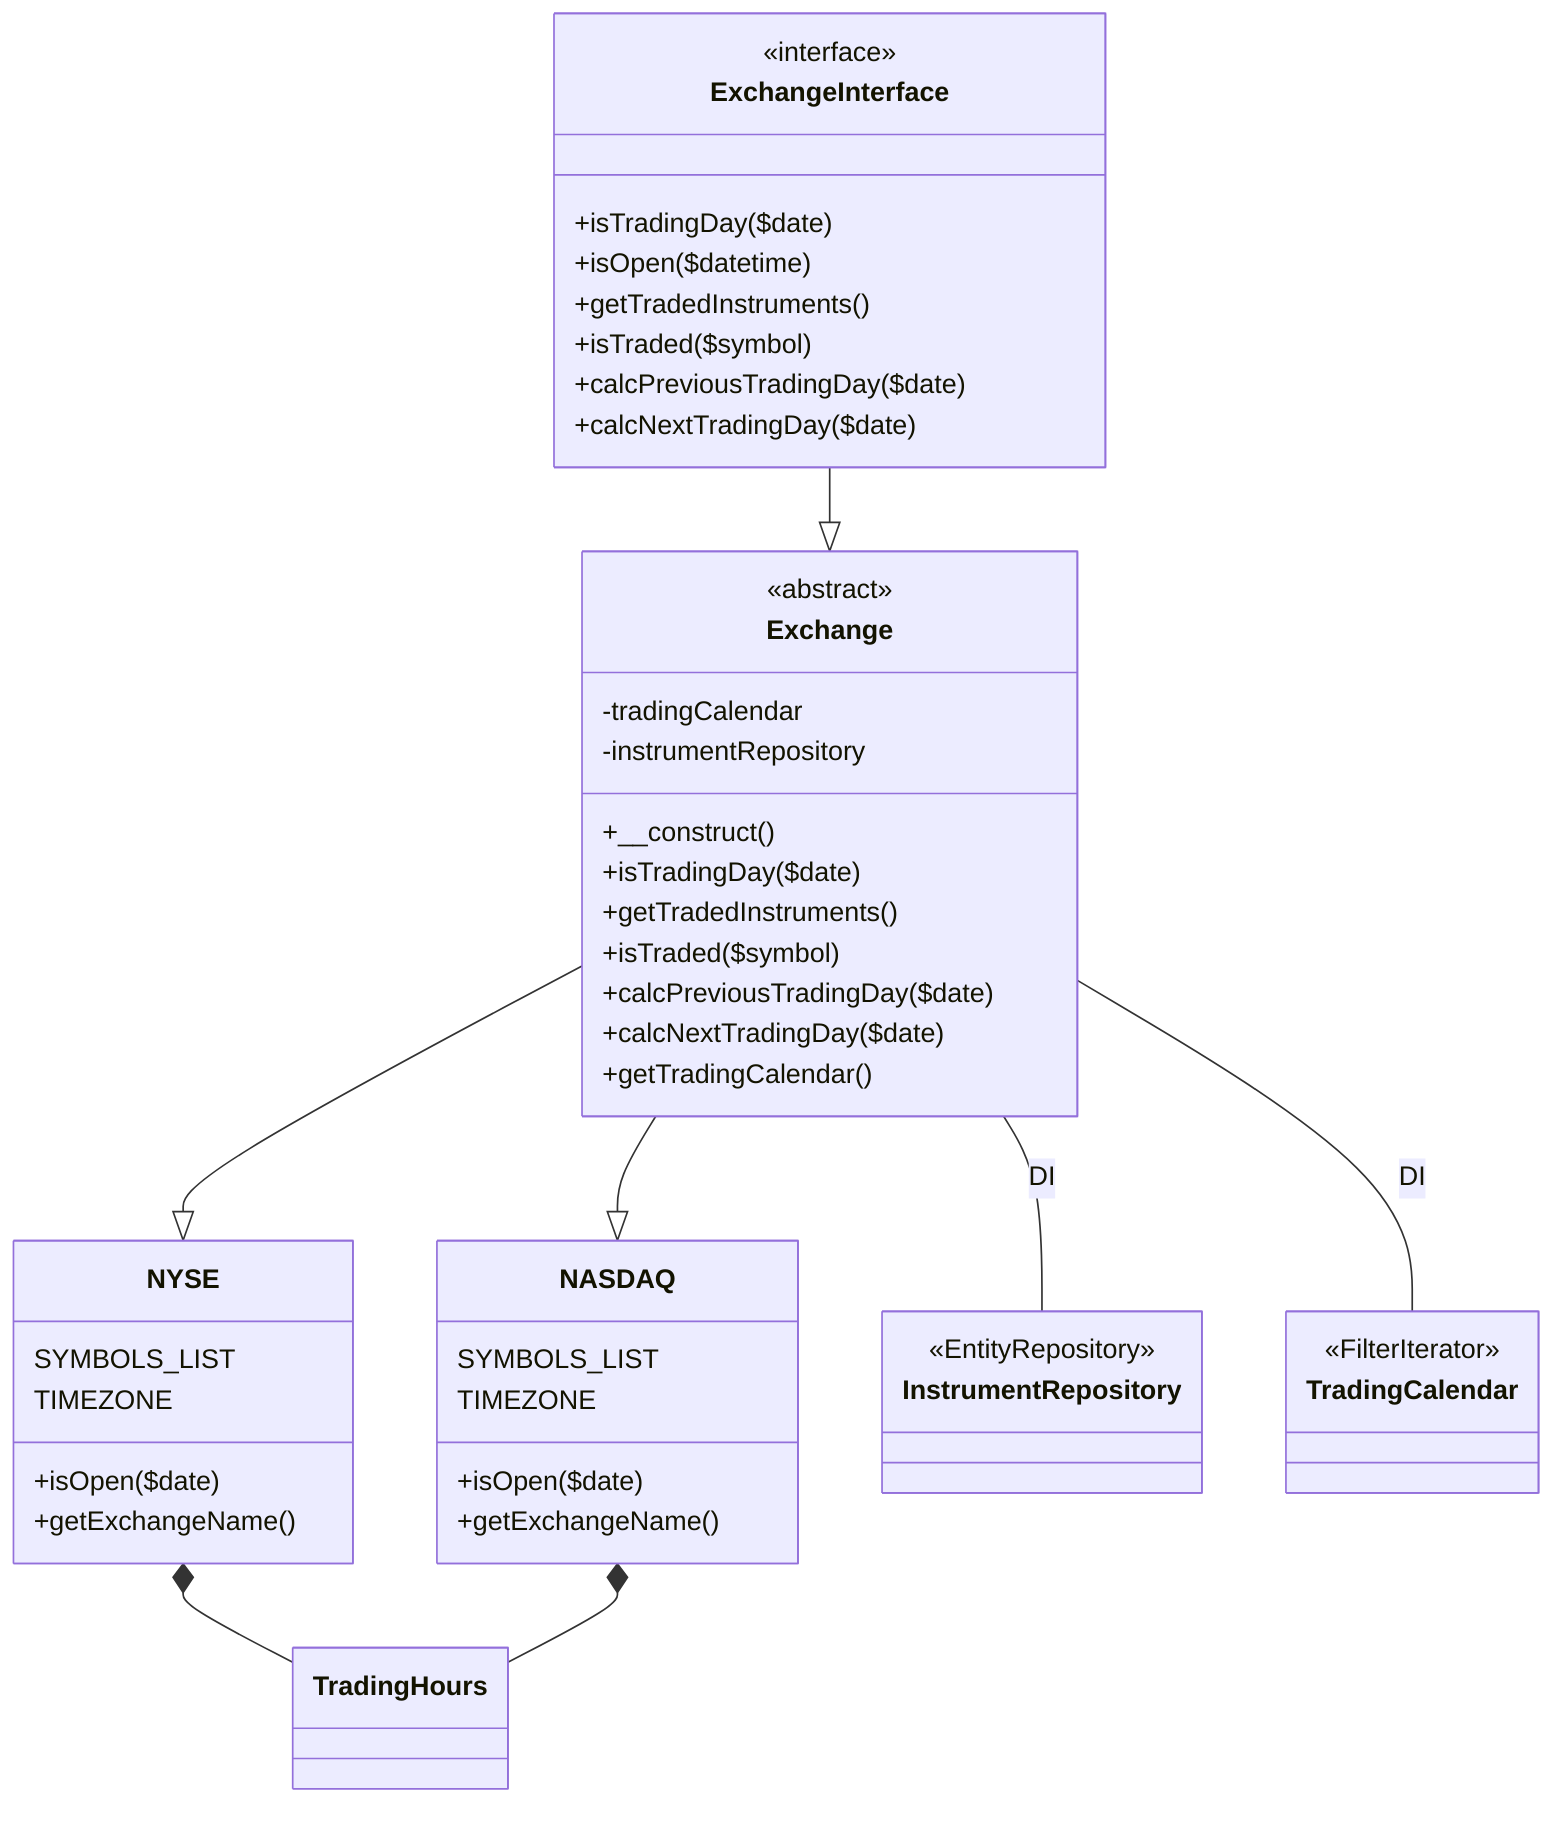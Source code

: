 classDiagram
ExchangeInterface --|> Exchange
<<interface>> ExchangeInterface
Exchange --|> NYSE
<<abstract>> Exchange
Exchange --|> NASDAQ
Exchange -- InstrumentRepository : DI
Exchange -- TradingCalendar : DI
NYSE *-- TradingHours
NASDAQ *-- TradingHours
class ExchangeInterface{
    +isTradingDay($date)
    +isOpen($datetime)
    +getTradedInstruments()
    +isTraded($symbol)
    +calcPreviousTradingDay($date)
    +calcNextTradingDay($date)
  }
class Exchange{
  -tradingCalendar
  -instrumentRepository
  +__construct()
  +isTradingDay($date)
  +getTradedInstruments()
  +isTraded($symbol)
  +calcPreviousTradingDay($date)
  +calcNextTradingDay($date)
  +getTradingCalendar()
}
class NYSE{
  SYMBOLS_LIST
  TIMEZONE
  +isOpen($date)
  +getExchangeName()
}
class NASDAQ{
  SYMBOLS_LIST
  TIMEZONE
  +isOpen($date)
  +getExchangeName()
}
<<FilterIterator>> TradingCalendar
<<EntityRepository>> InstrumentRepository